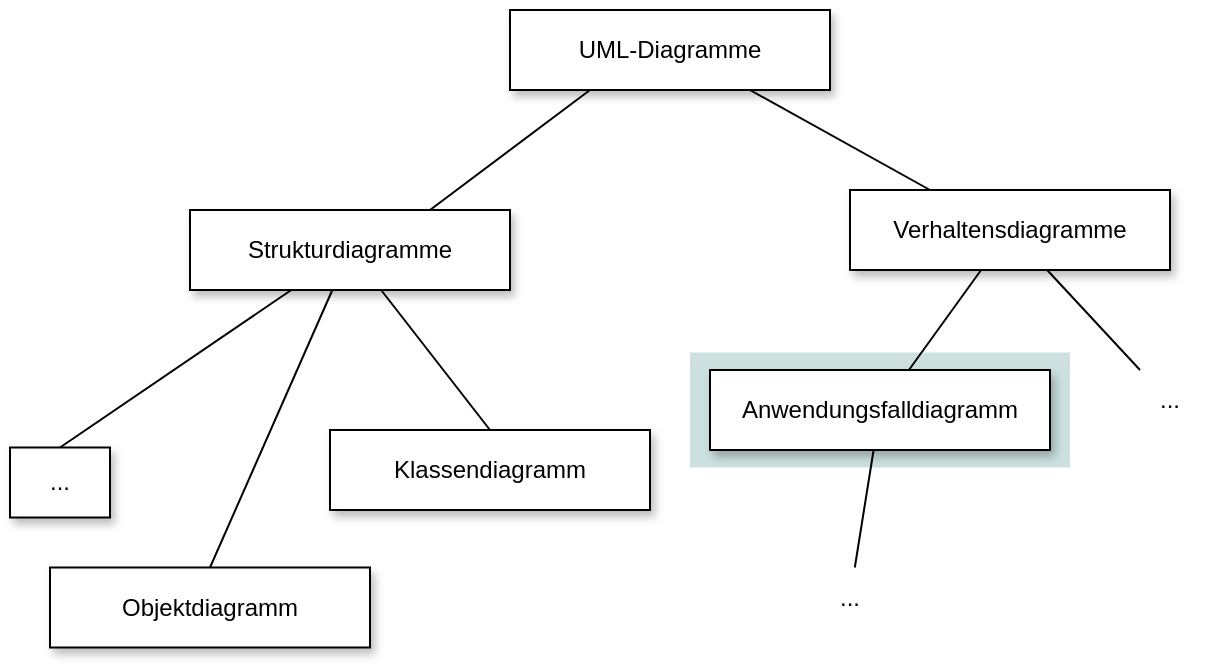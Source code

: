 <mxfile version="22.1.0" type="device">
  <diagram name="Seite-1" id="Buf-V82mNLHq6IPBUSCK">
    <mxGraphModel dx="1051" dy="647" grid="1" gridSize="10" guides="1" tooltips="1" connect="1" arrows="1" fold="1" page="0" pageScale="1" pageWidth="827" pageHeight="1169" math="0" shadow="0">
      <root>
        <mxCell id="0" />
        <mxCell id="1" parent="0" />
        <mxCell id="10NsXPcwAe8AEz9bs2Zb-1" value="UML-Diagramme" style="rounded=0;whiteSpace=wrap;html=1;shadow=1;" parent="1" vertex="1">
          <mxGeometry x="280" y="20" width="160" height="40" as="geometry" />
        </mxCell>
        <mxCell id="10NsXPcwAe8AEz9bs2Zb-2" value="Verhaltensdiagramme" style="rounded=0;whiteSpace=wrap;html=1;shadow=1;" parent="1" vertex="1">
          <mxGeometry x="450" y="110" width="160" height="40" as="geometry" />
        </mxCell>
        <mxCell id="10NsXPcwAe8AEz9bs2Zb-3" value="Strukturdiagramme" style="rounded=0;whiteSpace=wrap;html=1;shadow=1;" parent="1" vertex="1">
          <mxGeometry x="120" y="120" width="160" height="40" as="geometry" />
        </mxCell>
        <mxCell id="10NsXPcwAe8AEz9bs2Zb-5" value="Objektdiagramm" style="rounded=0;whiteSpace=wrap;html=1;shadow=1;" parent="1" vertex="1">
          <mxGeometry x="50" y="298.75" width="160" height="40" as="geometry" />
        </mxCell>
        <mxCell id="10NsXPcwAe8AEz9bs2Zb-6" value="Klassendiagramm" style="rounded=0;whiteSpace=wrap;html=1;shadow=1;" parent="1" vertex="1">
          <mxGeometry x="190" y="230" width="160" height="40" as="geometry" />
        </mxCell>
        <mxCell id="10NsXPcwAe8AEz9bs2Zb-7" value="..." style="rounded=0;whiteSpace=wrap;html=1;shadow=1;" parent="1" vertex="1">
          <mxGeometry x="30" y="238.75" width="50" height="35" as="geometry" />
        </mxCell>
        <mxCell id="10NsXPcwAe8AEz9bs2Zb-12" value="..." style="rounded=0;whiteSpace=wrap;html=1;strokeColor=none;fillColor=none;" parent="1" vertex="1">
          <mxGeometry x="580" y="200" width="60" height="30" as="geometry" />
        </mxCell>
        <mxCell id="10NsXPcwAe8AEz9bs2Zb-13" value="" style="endArrow=none;html=1;rounded=0;entryX=0.25;entryY=1;entryDx=0;entryDy=0;exitX=0.75;exitY=0;exitDx=0;exitDy=0;" parent="1" source="10NsXPcwAe8AEz9bs2Zb-3" target="10NsXPcwAe8AEz9bs2Zb-1" edge="1">
          <mxGeometry width="50" height="50" relative="1" as="geometry">
            <mxPoint x="350" y="150" as="sourcePoint" />
            <mxPoint x="400" y="100" as="targetPoint" />
          </mxGeometry>
        </mxCell>
        <mxCell id="10NsXPcwAe8AEz9bs2Zb-14" value="" style="endArrow=none;html=1;rounded=0;entryX=0.75;entryY=1;entryDx=0;entryDy=0;exitX=0.25;exitY=0;exitDx=0;exitDy=0;" parent="1" source="10NsXPcwAe8AEz9bs2Zb-2" target="10NsXPcwAe8AEz9bs2Zb-1" edge="1">
          <mxGeometry width="50" height="50" relative="1" as="geometry">
            <mxPoint x="390" y="320" as="sourcePoint" />
            <mxPoint x="440" y="270" as="targetPoint" />
          </mxGeometry>
        </mxCell>
        <mxCell id="10NsXPcwAe8AEz9bs2Zb-15" value="" style="endArrow=none;html=1;rounded=0;exitX=0.5;exitY=0;exitDx=0;exitDy=0;" parent="1" source="10NsXPcwAe8AEz9bs2Zb-7" target="10NsXPcwAe8AEz9bs2Zb-3" edge="1">
          <mxGeometry width="50" height="50" relative="1" as="geometry">
            <mxPoint x="390" y="378.75" as="sourcePoint" />
            <mxPoint x="160" y="218.75" as="targetPoint" />
          </mxGeometry>
        </mxCell>
        <mxCell id="10NsXPcwAe8AEz9bs2Zb-16" value="" style="endArrow=none;html=1;rounded=0;exitX=0.5;exitY=0;exitDx=0;exitDy=0;" parent="1" source="10NsXPcwAe8AEz9bs2Zb-5" target="10NsXPcwAe8AEz9bs2Zb-3" edge="1">
          <mxGeometry width="50" height="50" relative="1" as="geometry">
            <mxPoint x="390" y="378.75" as="sourcePoint" />
            <mxPoint x="200" y="218.75" as="targetPoint" />
          </mxGeometry>
        </mxCell>
        <mxCell id="10NsXPcwAe8AEz9bs2Zb-17" value="" style="endArrow=none;html=1;rounded=0;exitX=0.5;exitY=0;exitDx=0;exitDy=0;" parent="1" source="10NsXPcwAe8AEz9bs2Zb-6" target="10NsXPcwAe8AEz9bs2Zb-3" edge="1">
          <mxGeometry width="50" height="50" relative="1" as="geometry">
            <mxPoint x="390" y="378.75" as="sourcePoint" />
            <mxPoint x="240" y="218.75" as="targetPoint" />
          </mxGeometry>
        </mxCell>
        <mxCell id="10NsXPcwAe8AEz9bs2Zb-19" value="" style="endArrow=none;html=1;rounded=0;exitX=0.25;exitY=0;exitDx=0;exitDy=0;" parent="1" source="10NsXPcwAe8AEz9bs2Zb-12" target="10NsXPcwAe8AEz9bs2Zb-2" edge="1">
          <mxGeometry width="50" height="50" relative="1" as="geometry">
            <mxPoint x="390" y="320" as="sourcePoint" />
            <mxPoint x="440" y="270" as="targetPoint" />
          </mxGeometry>
        </mxCell>
        <mxCell id="ug7vKBZlFeEZkN51nedK-4" value="" style="rounded=0;whiteSpace=wrap;html=1;fillColor=#006666;fillOpacity=20;strokeColor=none;" parent="1" vertex="1">
          <mxGeometry x="370" y="191.25" width="190" height="57.5" as="geometry" />
        </mxCell>
        <mxCell id="ug7vKBZlFeEZkN51nedK-1" value="Anwendungsfalldiagramm" style="rounded=0;whiteSpace=wrap;html=1;shadow=1;" parent="1" vertex="1">
          <mxGeometry x="380" y="200" width="170" height="40" as="geometry" />
        </mxCell>
        <mxCell id="ug7vKBZlFeEZkN51nedK-2" value="" style="endArrow=none;html=1;rounded=0;" parent="1" source="ug7vKBZlFeEZkN51nedK-1" edge="1" target="10NsXPcwAe8AEz9bs2Zb-2">
          <mxGeometry width="50" height="50" relative="1" as="geometry">
            <mxPoint x="390" y="425" as="sourcePoint" />
            <mxPoint x="526" y="150" as="targetPoint" />
          </mxGeometry>
        </mxCell>
        <mxCell id="lR8ZUNeMJSLDlaDTR2mW-1" value="..." style="rounded=0;whiteSpace=wrap;html=1;strokeColor=none;fillColor=none;" parent="1" vertex="1">
          <mxGeometry x="420" y="298.75" width="60" height="30" as="geometry" />
        </mxCell>
        <mxCell id="lR8ZUNeMJSLDlaDTR2mW-2" value="" style="endArrow=none;html=1;rounded=0;" parent="1" source="lR8ZUNeMJSLDlaDTR2mW-1" target="ug7vKBZlFeEZkN51nedK-1" edge="1">
          <mxGeometry width="50" height="50" relative="1" as="geometry">
            <mxPoint x="390" y="350" as="sourcePoint" />
            <mxPoint x="440" y="300" as="targetPoint" />
          </mxGeometry>
        </mxCell>
      </root>
    </mxGraphModel>
  </diagram>
</mxfile>
